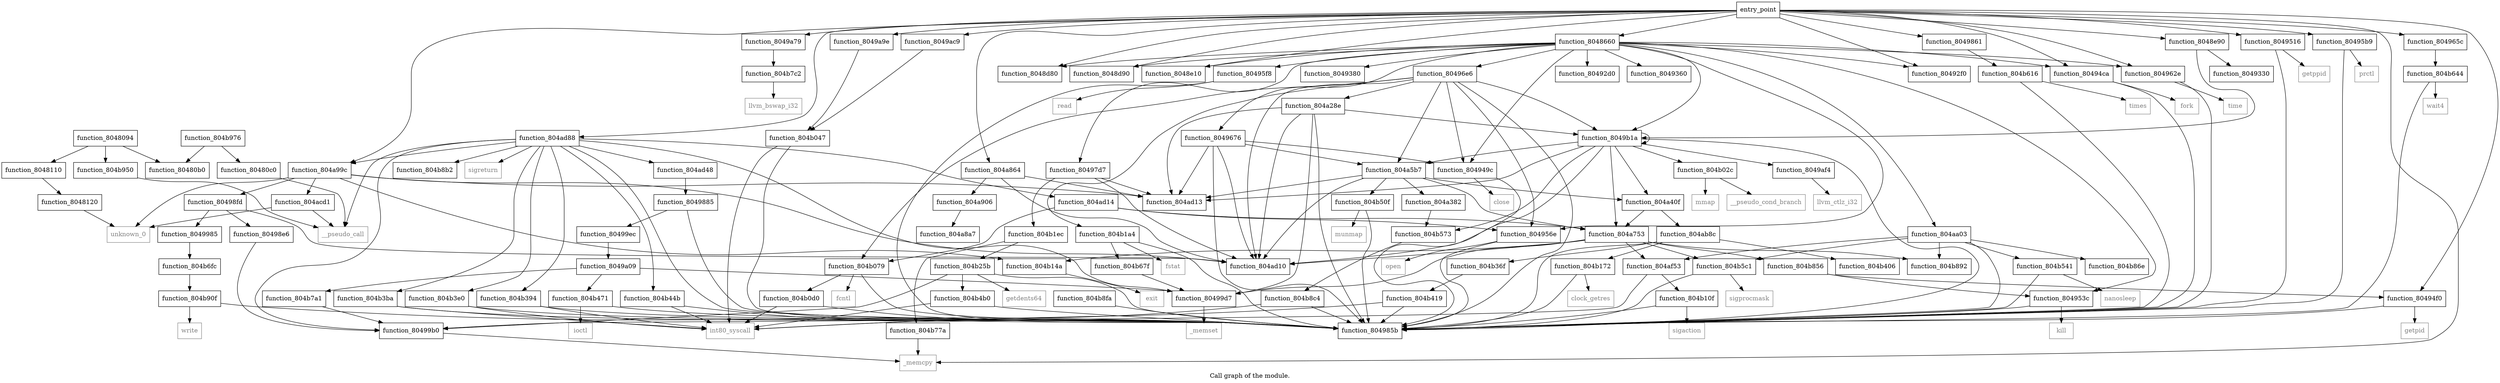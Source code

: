 digraph "Call graph of the module." {
  label="Call graph of the module.";
  node [shape=record];

  Node_function_8049885 [label="{function_8049885}"];
  Node_function_80498e6 [label="{function_80498e6}"];
  Node_function_804a753 [label="{function_804a753}"];
  Node_function_804b02c [label="{function_804b02c}"];
  Node_function_804a864 [label="{function_804a864}"];
  Node_function_804b394 [label="{function_804b394}"];
  Node_function_804b36f [label="{function_804b36f}"];
  Node_function_804a8a7 [label="{function_804a8a7}"];
  Node_function_804b047 [label="{function_804b047}"];
  Node_function_804b079 [label="{function_804b079}"];
  Node_function_804a906 [label="{function_804a906}"];
  Node_function_804a99c [label="{function_804a99c}"];
  Node_function_804b0d0 [label="{function_804b0d0}"];
  Node_function_804aa03 [label="{function_804aa03}"];
  Node_function_804ab8c [label="{function_804ab8c}"];
  Node_function_804acd1 [label="{function_804acd1}"];
  Node_function_804b10f [label="{function_804b10f}"];
  Node_function_804ad10 [label="{function_804ad10}"];
  Node_function_804ad13 [label="{function_804ad13}"];
  Node_function_804b14a [label="{function_804b14a}"];
  Node_function_80498fd [label="{function_80498fd}"];
  Node_function_8049985 [label="{function_8049985}"];
  Node_function_80499b0 [label="{function_80499b0}"];
  Node_function_80499d7 [label="{function_80499d7}"];
  Node_function_804b1ec [label="{function_804b1ec}"];
  Node_function_80499ec [label="{function_80499ec}"];
  Node_function_8049a09 [label="{function_8049a09}"];
  Node_function_8049a79 [label="{function_8049a79}"];
  Node_function_804ad88 [label="{function_804ad88}"];
  Node_function_8049a9e [label="{function_8049a9e}"];
  Node_function_8049ac9 [label="{function_8049ac9}"];
  Node_function_804b25b [label="{function_804b25b}"];
  Node_function_804ad14 [label="{function_804ad14}"];
  Node_function_804ad48 [label="{function_804ad48}"];
  Node_function_8049af4 [label="{function_8049af4}"];
  Node_function_8049b1a [label="{function_8049b1a}"];
  Node_function_804b1a4 [label="{function_804b1a4}"];
  Node_function_804a28e [label="{function_804a28e}"];
  Node_function_804af53 [label="{function_804af53}"];
  Node_function_804a382 [label="{function_804a382}"];
  Node_function_804a40f [label="{function_804a40f}"];
  Node_function_804b172 [label="{function_804b172}"];
  Node_function_804b3ba [label="{function_804b3ba}"];
  Node_function_804b3e0 [label="{function_804b3e0}"];
  Node_function_804b406 [label="{function_804b406}"];
  Node_function_804b419 [label="{function_804b419}"];
  Node_function_804b44b [label="{function_804b44b}"];
  Node_function_804b471 [label="{function_804b471}"];
  Node_function_804b4b0 [label="{function_804b4b0}"];
  Node_function_804b50f [label="{function_804b50f}"];
  Node_function_804b541 [label="{function_804b541}"];
  Node_function_804b573 [label="{function_804b573}"];
  Node_function_804b5c1 [label="{function_804b5c1}"];
  Node_function_804b616 [label="{function_804b616}"];
  Node_function_804b644 [label="{function_804b644}"];
  Node_function_804b67f [label="{function_804b67f}"];
  Node_function_804b6fc [label="{function_804b6fc}"];
  Node_function_804b77a [label="{function_804b77a}"];
  Node_function_804b7a1 [label="{function_804b7a1}"];
  Node_function_804b7c2 [label="{function_804b7c2}"];
  Node_function_804b856 [label="{function_804b856}"];
  Node_function_804b86e [label="{function_804b86e}"];
  Node_function_804b892 [label="{function_804b892}"];
  Node_function_804b8b2 [label="{function_804b8b2}"];
  Node_function_804b8c4 [label="{function_804b8c4}"];
  Node_function_804b8fa [label="{function_804b8fa}"];
  Node_function_804b90f [label="{function_804b90f}"];
  Node_function_804b950 [label="{function_804b950}"];
  Node_function_804b976 [label="{function_804b976}"];
  Node_llvm_ctlz_i32 [color="gray50", fontcolor="gray50", label="{llvm_ctlz_i32}"];
  Node_llvm_bswap_i32 [color="gray50", fontcolor="gray50", label="{llvm_bswap_i32}"];
  Node__memcpy [color="gray50", fontcolor="gray50", label="{_memcpy}"];
  Node__memset [color="gray50", fontcolor="gray50", label="{_memset}"];
  Node_unknown_0 [color="gray50", fontcolor="gray50", label="{unknown_0}"];
  Node_close [color="gray50", fontcolor="gray50", label="{close}"];
  Node_fork [color="gray50", fontcolor="gray50", label="{fork}"];
  Node_getpid [color="gray50", fontcolor="gray50", label="{getpid}"];
  Node_getppid [color="gray50", fontcolor="gray50", label="{getppid}"];
  Node_kill [color="gray50", fontcolor="gray50", label="{kill}"];
  Node_open [color="gray50", fontcolor="gray50", label="{open}"];
  Node_prctl [color="gray50", fontcolor="gray50", label="{prctl}"];
  Node_read [color="gray50", fontcolor="gray50", label="{read}"];
  Node_time [color="gray50", fontcolor="gray50", label="{time}"];
  Node_sigreturn [color="gray50", fontcolor="gray50", label="{sigreturn}"];
  Node_mmap [color="gray50", fontcolor="gray50", label="{mmap}"];
  Node_int80_syscall [color="gray50", fontcolor="gray50", label="{int80_syscall}"];
  Node_fcntl [color="gray50", fontcolor="gray50", label="{fcntl}"];
  Node_sigaction [color="gray50", fontcolor="gray50", label="{sigaction}"];
  Node_exit [color="gray50", fontcolor="gray50", label="{exit}"];
  Node_clock_getres [color="gray50", fontcolor="gray50", label="{clock_getres}"];
  Node_fstat [color="gray50", fontcolor="gray50", label="{fstat}"];
  Node_getdents64 [color="gray50", fontcolor="gray50", label="{getdents64}"];
  Node_ioctl [color="gray50", fontcolor="gray50", label="{ioctl}"];
  Node_munmap [color="gray50", fontcolor="gray50", label="{munmap}"];
  Node_nanosleep [color="gray50", fontcolor="gray50", label="{nanosleep}"];
  Node_sigprocmask [color="gray50", fontcolor="gray50", label="{sigprocmask}"];
  Node_times [color="gray50", fontcolor="gray50", label="{times}"];
  Node_wait4 [color="gray50", fontcolor="gray50", label="{wait4}"];
  Node_write [color="gray50", fontcolor="gray50", label="{write}"];
  Node_function_804a5b7 [label="{function_804a5b7}"];
  Node___pseudo_call [color="gray50", fontcolor="gray50", label="{__pseudo_call}"];
  Node___pseudo_cond_branch [color="gray50", fontcolor="gray50", label="{__pseudo_cond_branch}"];
  Node_function_8048094 [label="{function_8048094}"];
  Node_function_80480b0 [label="{function_80480b0}"];
  Node_function_80480c0 [label="{function_80480c0}"];
  Node_function_8048110 [label="{function_8048110}"];
  Node_function_8048120 [label="{function_8048120}"];
  Node_entry_point [label="{entry_point}"];
  Node_function_8048660 [label="{function_8048660}"];
  Node_function_8049380 [label="{function_8049380}"];
  Node_function_8048d80 [label="{function_8048d80}"];
  Node_function_8048d90 [label="{function_8048d90}"];
  Node_function_8048e10 [label="{function_8048e10}"];
  Node_function_8048e90 [label="{function_8048e90}"];
  Node_function_80492d0 [label="{function_80492d0}"];
  Node_function_80492f0 [label="{function_80492f0}"];
  Node_function_8049330 [label="{function_8049330}"];
  Node_function_8049360 [label="{function_8049360}"];
  Node_function_804949c [label="{function_804949c}"];
  Node_function_80494ca [label="{function_80494ca}"];
  Node_function_80494f0 [label="{function_80494f0}"];
  Node_function_8049516 [label="{function_8049516}"];
  Node_function_804953c [label="{function_804953c}"];
  Node_function_804956e [label="{function_804956e}"];
  Node_function_80495b9 [label="{function_80495b9}"];
  Node_function_80495f8 [label="{function_80495f8}"];
  Node_function_804962e [label="{function_804962e}"];
  Node_function_804965c [label="{function_804965c}"];
  Node_function_8049676 [label="{function_8049676}"];
  Node_function_80496e6 [label="{function_80496e6}"];
  Node_function_80497d7 [label="{function_80497d7}"];
  Node_function_804985b [label="{function_804985b}"];
  Node_function_8049861 [label="{function_8049861}"];
  Node_function_8049885 -> Node_function_80499ec;
  Node_function_8049885 -> Node_function_804985b;
  Node_function_80498e6 -> Node_function_80499b0;
  Node_function_804a753 -> Node_function_804ad10;
  Node_function_804a753 -> Node_function_804b14a;
  Node_function_804a753 -> Node_function_80499d7;
  Node_function_804a753 -> Node_function_804af53;
  Node_function_804a753 -> Node_function_804b5c1;
  Node_function_804a753 -> Node_function_804b856;
  Node_function_804a753 -> Node_function_804b892;
  Node_function_804b02c -> Node_mmap;
  Node_function_804b02c -> Node___pseudo_cond_branch;
  Node_function_804a864 -> Node_function_804a906;
  Node_function_804a864 -> Node_function_804ad10;
  Node_function_804a864 -> Node_function_804ad13;
  Node_function_804b394 -> Node_int80_syscall;
  Node_function_804b394 -> Node_function_804985b;
  Node_function_804b36f -> Node_function_804b419;
  Node_function_804b047 -> Node_int80_syscall;
  Node_function_804b047 -> Node_function_804985b;
  Node_function_804b079 -> Node_function_804b0d0;
  Node_function_804b079 -> Node_fcntl;
  Node_function_804b079 -> Node_function_804985b;
  Node_function_804a906 -> Node_function_804a8a7;
  Node_function_804a99c -> Node_function_804acd1;
  Node_function_804a99c -> Node_function_804ad10;
  Node_function_804a99c -> Node_function_804ad13;
  Node_function_804a99c -> Node_function_804b14a;
  Node_function_804a99c -> Node_function_80498fd;
  Node_function_804a99c -> Node_unknown_0;
  Node_function_804b0d0 -> Node_int80_syscall;
  Node_function_804b0d0 -> Node_function_804985b;
  Node_function_804aa03 -> Node_function_804af53;
  Node_function_804aa03 -> Node_function_804b541;
  Node_function_804aa03 -> Node_function_804b5c1;
  Node_function_804aa03 -> Node_function_804b86e;
  Node_function_804aa03 -> Node_function_804b892;
  Node_function_804aa03 -> Node_function_804985b;
  Node_function_804ab8c -> Node_function_804b36f;
  Node_function_804ab8c -> Node_function_804b172;
  Node_function_804ab8c -> Node_function_804b406;
  Node_function_804ab8c -> Node_function_804985b;
  Node_function_804acd1 -> Node_unknown_0;
  Node_function_804acd1 -> Node___pseudo_call;
  Node_function_804b10f -> Node_sigaction;
  Node_function_804b10f -> Node_function_804985b;
  Node_function_804b14a -> Node_exit;
  Node_function_80498fd -> Node_function_80498e6;
  Node_function_80498fd -> Node_function_804ad10;
  Node_function_80498fd -> Node_function_8049985;
  Node_function_8049985 -> Node_function_804b6fc;
  Node_function_80499b0 -> Node__memcpy;
  Node_function_80499d7 -> Node__memset;
  Node_function_804b1ec -> Node_function_804b25b;
  Node_function_804b1ec -> Node_function_804b77a;
  Node_function_80499ec -> Node_function_8049a09;
  Node_function_8049a09 -> Node_function_80499d7;
  Node_function_8049a09 -> Node_function_804b471;
  Node_function_8049a09 -> Node_function_804b7a1;
  Node_function_8049a79 -> Node_function_804b7c2;
  Node_function_804ad88 -> Node_function_804b394;
  Node_function_804ad88 -> Node_function_804a99c;
  Node_function_804ad88 -> Node_function_80499b0;
  Node_function_804ad88 -> Node_function_80499d7;
  Node_function_804ad88 -> Node_function_804ad14;
  Node_function_804ad88 -> Node_function_804ad48;
  Node_function_804ad88 -> Node_function_804b3ba;
  Node_function_804ad88 -> Node_function_804b3e0;
  Node_function_804ad88 -> Node_function_804b44b;
  Node_function_804ad88 -> Node_function_804b8b2;
  Node_function_804ad88 -> Node_sigreturn;
  Node_function_804ad88 -> Node___pseudo_call;
  Node_function_804ad88 -> Node_function_804985b;
  Node_function_8049a9e -> Node_function_804b047;
  Node_function_8049ac9 -> Node_function_804b047;
  Node_function_804b25b -> Node_function_80499b0;
  Node_function_804b25b -> Node_function_804b4b0;
  Node_function_804b25b -> Node_getdents64;
  Node_function_804b25b -> Node_function_804985b;
  Node_function_804ad14 -> Node_function_804a753;
  Node_function_804ad14 -> Node_function_804b079;
  Node_function_804ad14 -> Node_function_804956e;
  Node_function_804ad48 -> Node_function_8049885;
  Node_function_8049af4 -> Node_llvm_ctlz_i32;
  Node_function_8049b1a -> Node_function_804a753;
  Node_function_8049b1a -> Node_function_804b02c;
  Node_function_8049b1a -> Node_function_804ad10;
  Node_function_8049b1a -> Node_function_804ad13;
  Node_function_8049b1a -> Node_function_8049af4;
  Node_function_8049b1a -> Node_function_8049b1a;
  Node_function_8049b1a -> Node_function_804a40f;
  Node_function_8049b1a -> Node_function_804b573;
  Node_function_8049b1a -> Node_function_804a5b7;
  Node_function_8049b1a -> Node_function_804985b;
  Node_function_804b1a4 -> Node_function_804b67f;
  Node_function_804b1a4 -> Node_fstat;
  Node_function_804b1a4 -> Node_function_804985b;
  Node_function_804a28e -> Node_function_804ad10;
  Node_function_804a28e -> Node_function_804ad13;
  Node_function_804a28e -> Node_function_80499d7;
  Node_function_804a28e -> Node_function_8049b1a;
  Node_function_804a28e -> Node_function_804985b;
  Node_function_804af53 -> Node_function_804b10f;
  Node_function_804af53 -> Node_function_80499b0;
  Node_function_804a382 -> Node_function_804b573;
  Node_function_804a40f -> Node_function_804a753;
  Node_function_804a40f -> Node_function_804ab8c;
  Node_function_804b172 -> Node_clock_getres;
  Node_function_804b172 -> Node_function_804985b;
  Node_function_804b3ba -> Node_int80_syscall;
  Node_function_804b3ba -> Node_function_804985b;
  Node_function_804b3e0 -> Node_int80_syscall;
  Node_function_804b3e0 -> Node_function_804985b;
  Node_function_804b419 -> Node_int80_syscall;
  Node_function_804b419 -> Node_function_804985b;
  Node_function_804b44b -> Node_int80_syscall;
  Node_function_804b44b -> Node_function_804985b;
  Node_function_804b471 -> Node_ioctl;
  Node_function_804b471 -> Node_function_804985b;
  Node_function_804b4b0 -> Node_int80_syscall;
  Node_function_804b4b0 -> Node_function_804985b;
  Node_function_804b50f -> Node_munmap;
  Node_function_804b50f -> Node_function_804985b;
  Node_function_804b541 -> Node_nanosleep;
  Node_function_804b541 -> Node_function_804985b;
  Node_function_804b573 -> Node_function_804b8c4;
  Node_function_804b5c1 -> Node_sigprocmask;
  Node_function_804b5c1 -> Node_function_804985b;
  Node_function_804b616 -> Node_times;
  Node_function_804b616 -> Node_function_804985b;
  Node_function_804b644 -> Node_wait4;
  Node_function_804b644 -> Node_function_804985b;
  Node_function_804b67f -> Node_function_80499d7;
  Node_function_804b6fc -> Node_function_804b90f;
  Node_function_804b77a -> Node__memcpy;
  Node_function_804b7a1 -> Node_function_80499b0;
  Node_function_804b7c2 -> Node_llvm_bswap_i32;
  Node_function_804b856 -> Node_function_80494f0;
  Node_function_804b856 -> Node_function_804953c;
  Node_function_804b8c4 -> Node_int80_syscall;
  Node_function_804b8c4 -> Node_function_804985b;
  Node_function_804b8fa -> Node_function_804985b;
  Node_function_804b90f -> Node_write;
  Node_function_804b90f -> Node_function_804985b;
  Node_function_804b950 -> Node___pseudo_call;
  Node_function_804b976 -> Node_function_80480b0;
  Node_function_804b976 -> Node_function_80480c0;
  Node_function_804a5b7 -> Node_function_804a753;
  Node_function_804a5b7 -> Node_function_804ad10;
  Node_function_804a5b7 -> Node_function_804ad13;
  Node_function_804a5b7 -> Node_function_804a382;
  Node_function_804a5b7 -> Node_function_804a40f;
  Node_function_804a5b7 -> Node_function_804b50f;
  Node_function_8048094 -> Node_function_804b950;
  Node_function_8048094 -> Node_function_80480b0;
  Node_function_8048094 -> Node_function_8048110;
  Node_function_80480c0 -> Node___pseudo_call;
  Node_function_8048110 -> Node_function_8048120;
  Node_function_8048120 -> Node_unknown_0;
  Node_entry_point -> Node_function_804a864;
  Node_entry_point -> Node_function_804a99c;
  Node_entry_point -> Node_function_8049a79;
  Node_entry_point -> Node_function_804ad88;
  Node_entry_point -> Node_function_8049a9e;
  Node_entry_point -> Node_function_8049ac9;
  Node_entry_point -> Node__memcpy;
  Node_entry_point -> Node_function_8048660;
  Node_entry_point -> Node_function_8048d80;
  Node_entry_point -> Node_function_8048d90;
  Node_entry_point -> Node_function_8048e10;
  Node_entry_point -> Node_function_8048e90;
  Node_entry_point -> Node_function_80492f0;
  Node_entry_point -> Node_function_80494ca;
  Node_entry_point -> Node_function_80494f0;
  Node_entry_point -> Node_function_8049516;
  Node_entry_point -> Node_function_80495b9;
  Node_entry_point -> Node_function_804962e;
  Node_entry_point -> Node_function_804965c;
  Node_entry_point -> Node_function_8049861;
  Node_function_8048660 -> Node_function_804aa03;
  Node_function_8048660 -> Node_function_8049b1a;
  Node_function_8048660 -> Node_function_8049380;
  Node_function_8048660 -> Node_function_8048d80;
  Node_function_8048660 -> Node_function_8048d90;
  Node_function_8048660 -> Node_function_8048e10;
  Node_function_8048660 -> Node_function_80492d0;
  Node_function_8048660 -> Node_function_80492f0;
  Node_function_8048660 -> Node_function_8049360;
  Node_function_8048660 -> Node_function_804949c;
  Node_function_8048660 -> Node_function_80494ca;
  Node_function_8048660 -> Node_function_804953c;
  Node_function_8048660 -> Node_function_804956e;
  Node_function_8048660 -> Node_function_80495f8;
  Node_function_8048660 -> Node_function_804962e;
  Node_function_8048660 -> Node_function_8049676;
  Node_function_8048660 -> Node_function_80496e6;
  Node_function_8048660 -> Node_function_80497d7;
  Node_function_8048e90 -> Node_function_8049b1a;
  Node_function_8048e90 -> Node_function_8049330;
  Node_function_804949c -> Node_close;
  Node_function_804949c -> Node_function_804985b;
  Node_function_80494ca -> Node_fork;
  Node_function_80494ca -> Node_function_804985b;
  Node_function_80494f0 -> Node_getpid;
  Node_function_80494f0 -> Node_function_804985b;
  Node_function_8049516 -> Node_getppid;
  Node_function_8049516 -> Node_function_804985b;
  Node_function_804953c -> Node_kill;
  Node_function_804953c -> Node_function_804985b;
  Node_function_804956e -> Node_open;
  Node_function_804956e -> Node_function_804985b;
  Node_function_80495b9 -> Node_prctl;
  Node_function_80495b9 -> Node_function_804985b;
  Node_function_80495f8 -> Node_read;
  Node_function_80495f8 -> Node_function_804985b;
  Node_function_804962e -> Node_time;
  Node_function_804962e -> Node_function_804985b;
  Node_function_804965c -> Node_function_804b644;
  Node_function_8049676 -> Node_function_804ad10;
  Node_function_8049676 -> Node_function_804ad13;
  Node_function_8049676 -> Node_function_804a5b7;
  Node_function_8049676 -> Node_function_804949c;
  Node_function_8049676 -> Node_function_804985b;
  Node_function_80496e6 -> Node_function_804b079;
  Node_function_80496e6 -> Node_function_804ad10;
  Node_function_80496e6 -> Node_function_8049b1a;
  Node_function_80496e6 -> Node_function_804b1a4;
  Node_function_80496e6 -> Node_function_804a28e;
  Node_function_80496e6 -> Node_function_804a5b7;
  Node_function_80496e6 -> Node_function_804949c;
  Node_function_80496e6 -> Node_function_804956e;
  Node_function_80496e6 -> Node_function_804985b;
  Node_function_80497d7 -> Node_function_804ad10;
  Node_function_80497d7 -> Node_function_804ad13;
  Node_function_80497d7 -> Node_function_804b1ec;
  Node_function_8049861 -> Node_function_804b616;
}
